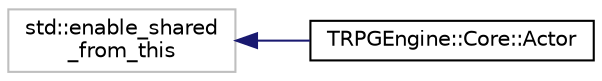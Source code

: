 digraph "Graphical Class Hierarchy"
{
 // LATEX_PDF_SIZE
  edge [fontname="Helvetica",fontsize="10",labelfontname="Helvetica",labelfontsize="10"];
  node [fontname="Helvetica",fontsize="10",shape=record];
  rankdir="LR";
  Node1 [label="std::enable_shared\l_from_this",height=0.2,width=0.4,color="grey75", fillcolor="white", style="filled",tooltip=" "];
  Node1 -> Node0 [dir="back",color="midnightblue",fontsize="10",style="solid",fontname="Helvetica"];
  Node0 [label="TRPGEngine::Core::Actor",height=0.2,width=0.4,color="black", fillcolor="white", style="filled",URL="$class_t_r_p_g_engine_1_1_core_1_1_actor.html",tooltip=" "];
}
